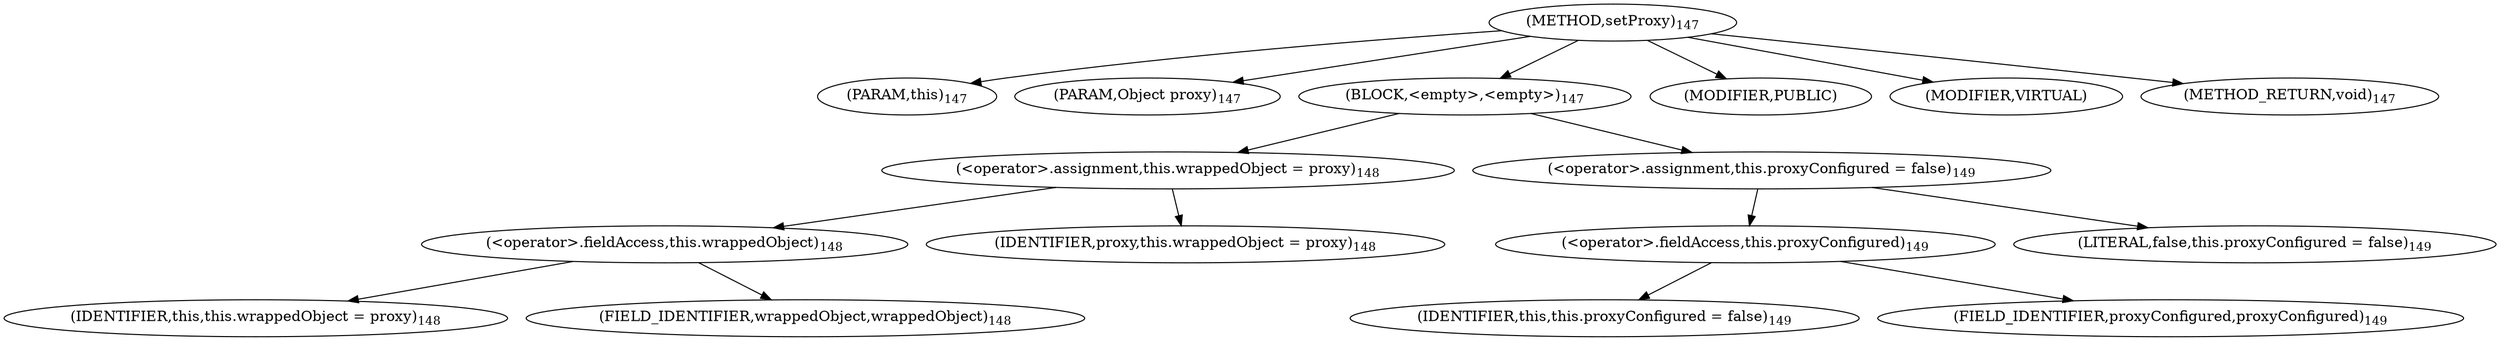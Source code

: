digraph "setProxy" {  
"151" [label = <(METHOD,setProxy)<SUB>147</SUB>> ]
"152" [label = <(PARAM,this)<SUB>147</SUB>> ]
"153" [label = <(PARAM,Object proxy)<SUB>147</SUB>> ]
"154" [label = <(BLOCK,&lt;empty&gt;,&lt;empty&gt;)<SUB>147</SUB>> ]
"155" [label = <(&lt;operator&gt;.assignment,this.wrappedObject = proxy)<SUB>148</SUB>> ]
"156" [label = <(&lt;operator&gt;.fieldAccess,this.wrappedObject)<SUB>148</SUB>> ]
"157" [label = <(IDENTIFIER,this,this.wrappedObject = proxy)<SUB>148</SUB>> ]
"158" [label = <(FIELD_IDENTIFIER,wrappedObject,wrappedObject)<SUB>148</SUB>> ]
"159" [label = <(IDENTIFIER,proxy,this.wrappedObject = proxy)<SUB>148</SUB>> ]
"160" [label = <(&lt;operator&gt;.assignment,this.proxyConfigured = false)<SUB>149</SUB>> ]
"161" [label = <(&lt;operator&gt;.fieldAccess,this.proxyConfigured)<SUB>149</SUB>> ]
"162" [label = <(IDENTIFIER,this,this.proxyConfigured = false)<SUB>149</SUB>> ]
"163" [label = <(FIELD_IDENTIFIER,proxyConfigured,proxyConfigured)<SUB>149</SUB>> ]
"164" [label = <(LITERAL,false,this.proxyConfigured = false)<SUB>149</SUB>> ]
"165" [label = <(MODIFIER,PUBLIC)> ]
"166" [label = <(MODIFIER,VIRTUAL)> ]
"167" [label = <(METHOD_RETURN,void)<SUB>147</SUB>> ]
  "151" -> "152" 
  "151" -> "153" 
  "151" -> "154" 
  "151" -> "165" 
  "151" -> "166" 
  "151" -> "167" 
  "154" -> "155" 
  "154" -> "160" 
  "155" -> "156" 
  "155" -> "159" 
  "156" -> "157" 
  "156" -> "158" 
  "160" -> "161" 
  "160" -> "164" 
  "161" -> "162" 
  "161" -> "163" 
}
